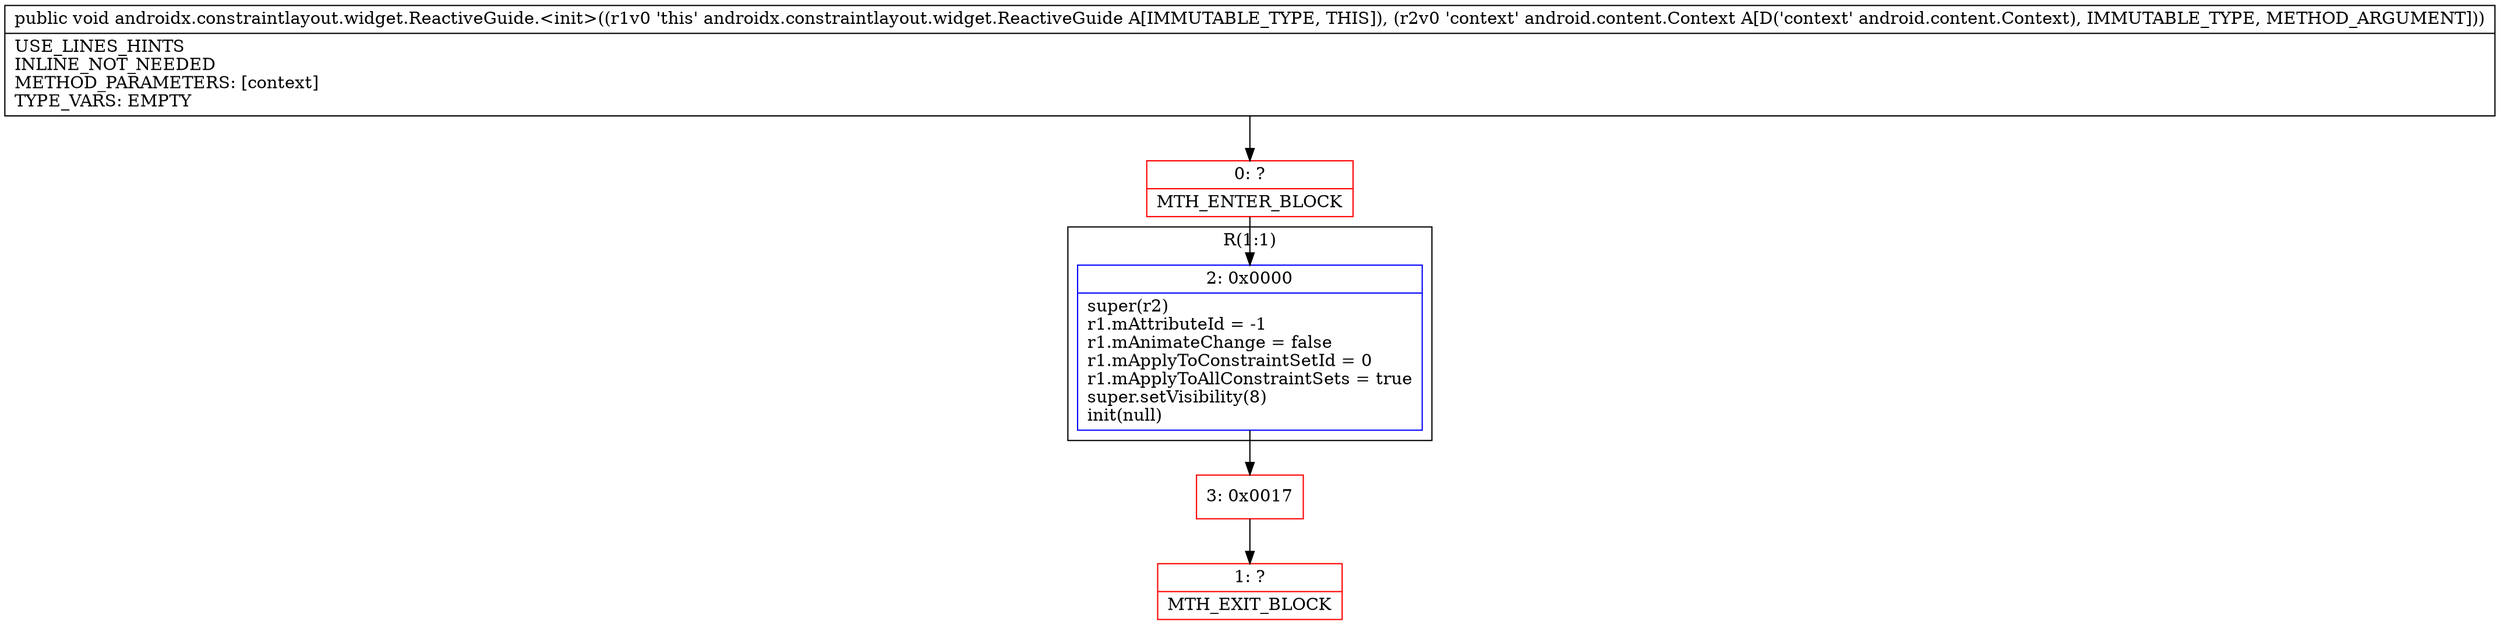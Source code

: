 digraph "CFG forandroidx.constraintlayout.widget.ReactiveGuide.\<init\>(Landroid\/content\/Context;)V" {
subgraph cluster_Region_2141737605 {
label = "R(1:1)";
node [shape=record,color=blue];
Node_2 [shape=record,label="{2\:\ 0x0000|super(r2)\lr1.mAttributeId = \-1\lr1.mAnimateChange = false\lr1.mApplyToConstraintSetId = 0\lr1.mApplyToAllConstraintSets = true\lsuper.setVisibility(8)\linit(null)\l}"];
}
Node_0 [shape=record,color=red,label="{0\:\ ?|MTH_ENTER_BLOCK\l}"];
Node_3 [shape=record,color=red,label="{3\:\ 0x0017}"];
Node_1 [shape=record,color=red,label="{1\:\ ?|MTH_EXIT_BLOCK\l}"];
MethodNode[shape=record,label="{public void androidx.constraintlayout.widget.ReactiveGuide.\<init\>((r1v0 'this' androidx.constraintlayout.widget.ReactiveGuide A[IMMUTABLE_TYPE, THIS]), (r2v0 'context' android.content.Context A[D('context' android.content.Context), IMMUTABLE_TYPE, METHOD_ARGUMENT]))  | USE_LINES_HINTS\lINLINE_NOT_NEEDED\lMETHOD_PARAMETERS: [context]\lTYPE_VARS: EMPTY\l}"];
MethodNode -> Node_0;Node_2 -> Node_3;
Node_0 -> Node_2;
Node_3 -> Node_1;
}

